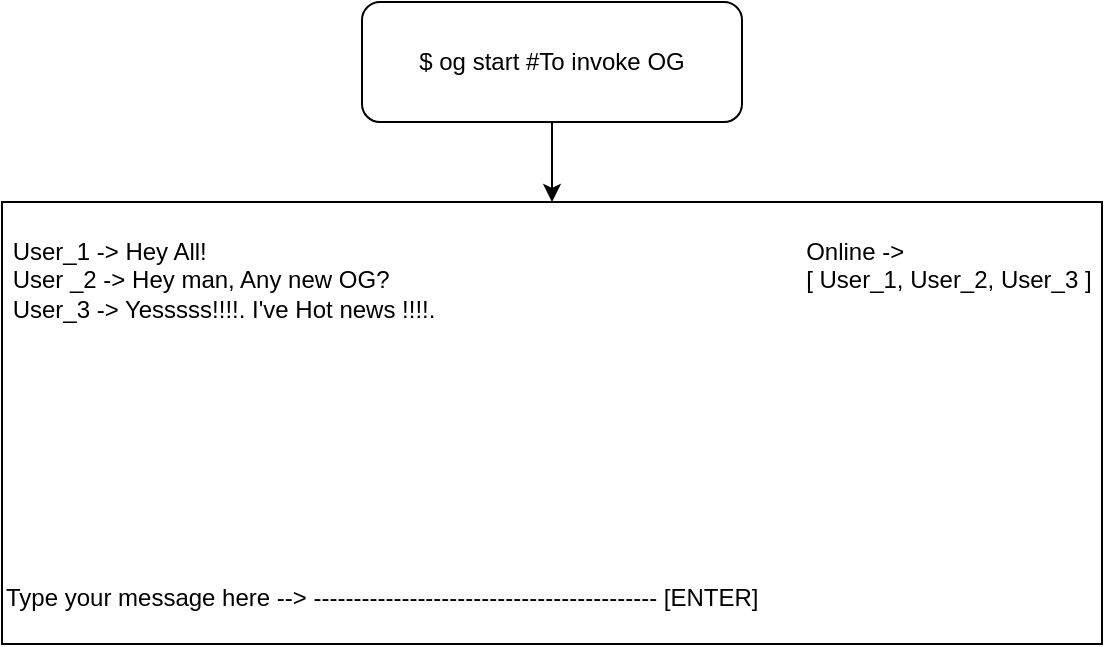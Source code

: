 <mxfile version="23.0.1" type="github">
  <diagram name="cli-flow" id="kZ0WJVd0D2bhCa69mrUb">
    <mxGraphModel dx="954" dy="614" grid="1" gridSize="10" guides="1" tooltips="1" connect="1" arrows="1" fold="1" page="1" pageScale="1" pageWidth="1169" pageHeight="827" math="0" shadow="0">
      <root>
        <mxCell id="0" />
        <mxCell id="1" parent="0" />
        <mxCell id="J0pgan3a4iMw9Yk5hPbO-1" value="&amp;nbsp;User_1 -&amp;gt; Hey All!&amp;nbsp; &amp;nbsp; &amp;nbsp; &amp;nbsp; &amp;nbsp;&amp;nbsp;&lt;span style=&quot;white-space: pre;&quot;&gt;&#x9;&lt;/span&gt;&lt;span style=&quot;white-space: pre;&quot;&gt;&#x9;&lt;/span&gt;&lt;span style=&quot;white-space: pre;&quot;&gt;&#x9;&lt;/span&gt;&lt;span style=&quot;white-space: pre;&quot;&gt;&#x9;&lt;/span&gt;&lt;span style=&quot;white-space: pre;&quot;&gt;&#x9;&lt;/span&gt;&lt;span style=&quot;white-space: pre;&quot;&gt;&#x9;&lt;/span&gt;&lt;span style=&quot;white-space: pre;&quot;&gt;&#x9;&lt;/span&gt;&lt;span style=&quot;white-space: pre;&quot;&gt;&#x9;&lt;/span&gt;&lt;span style=&quot;white-space: pre;&quot;&gt;&#x9;&lt;/span&gt;&lt;span style=&quot;white-space: pre;&quot;&gt;&#x9;&lt;/span&gt;Online -&amp;gt;&lt;br&gt;&amp;nbsp;User _2 -&amp;gt; Hey man, Any new OG?&amp;nbsp; &amp;nbsp; &amp;nbsp; &amp;nbsp; &amp;nbsp; &amp;nbsp;&lt;span style=&quot;white-space: pre;&quot;&gt;&#x9;&lt;/span&gt;&lt;span style=&quot;white-space: pre;&quot;&gt;&#x9;&lt;/span&gt;&lt;span style=&quot;white-space: pre;&quot;&gt;&#x9;&lt;/span&gt;&lt;span style=&quot;white-space: pre;&quot;&gt;&#x9;&lt;/span&gt;&lt;span style=&quot;white-space: pre;&quot;&gt;&#x9;&lt;/span&gt;&lt;span style=&quot;white-space: pre;&quot;&gt;&#x9;&lt;/span&gt;&lt;span style=&quot;white-space: pre;&quot;&gt;&#x9;&lt;/span&gt;[ User_1, User_2, User_3 ]&lt;br&gt;&amp;nbsp;User_3 -&amp;gt; Yesssss!!!!. I&#39;ve Hot news !!!!.&amp;nbsp; &amp;nbsp; &amp;nbsp; &amp;nbsp; &amp;nbsp; &amp;nbsp; &amp;nbsp;&amp;nbsp;&lt;br&gt;&lt;br&gt;&lt;br&gt;&lt;br&gt;&lt;br&gt;&lt;br&gt;&lt;br&gt;&lt;br&gt;&lt;br&gt;&lt;br&gt;Type your message here --&amp;gt; ------------------------------------------- [ENTER]" style="rounded=0;whiteSpace=wrap;html=1;align=left;" vertex="1" parent="1">
          <mxGeometry x="150" y="119" width="550" height="221" as="geometry" />
        </mxCell>
        <mxCell id="J0pgan3a4iMw9Yk5hPbO-3" value="" style="edgeStyle=orthogonalEdgeStyle;rounded=0;orthogonalLoop=1;jettySize=auto;html=1;" edge="1" parent="1" source="J0pgan3a4iMw9Yk5hPbO-2" target="J0pgan3a4iMw9Yk5hPbO-1">
          <mxGeometry relative="1" as="geometry" />
        </mxCell>
        <mxCell id="J0pgan3a4iMw9Yk5hPbO-2" value="$ og start #To invoke OG" style="rounded=1;whiteSpace=wrap;html=1;" vertex="1" parent="1">
          <mxGeometry x="330" y="19" width="190" height="60" as="geometry" />
        </mxCell>
      </root>
    </mxGraphModel>
  </diagram>
</mxfile>
